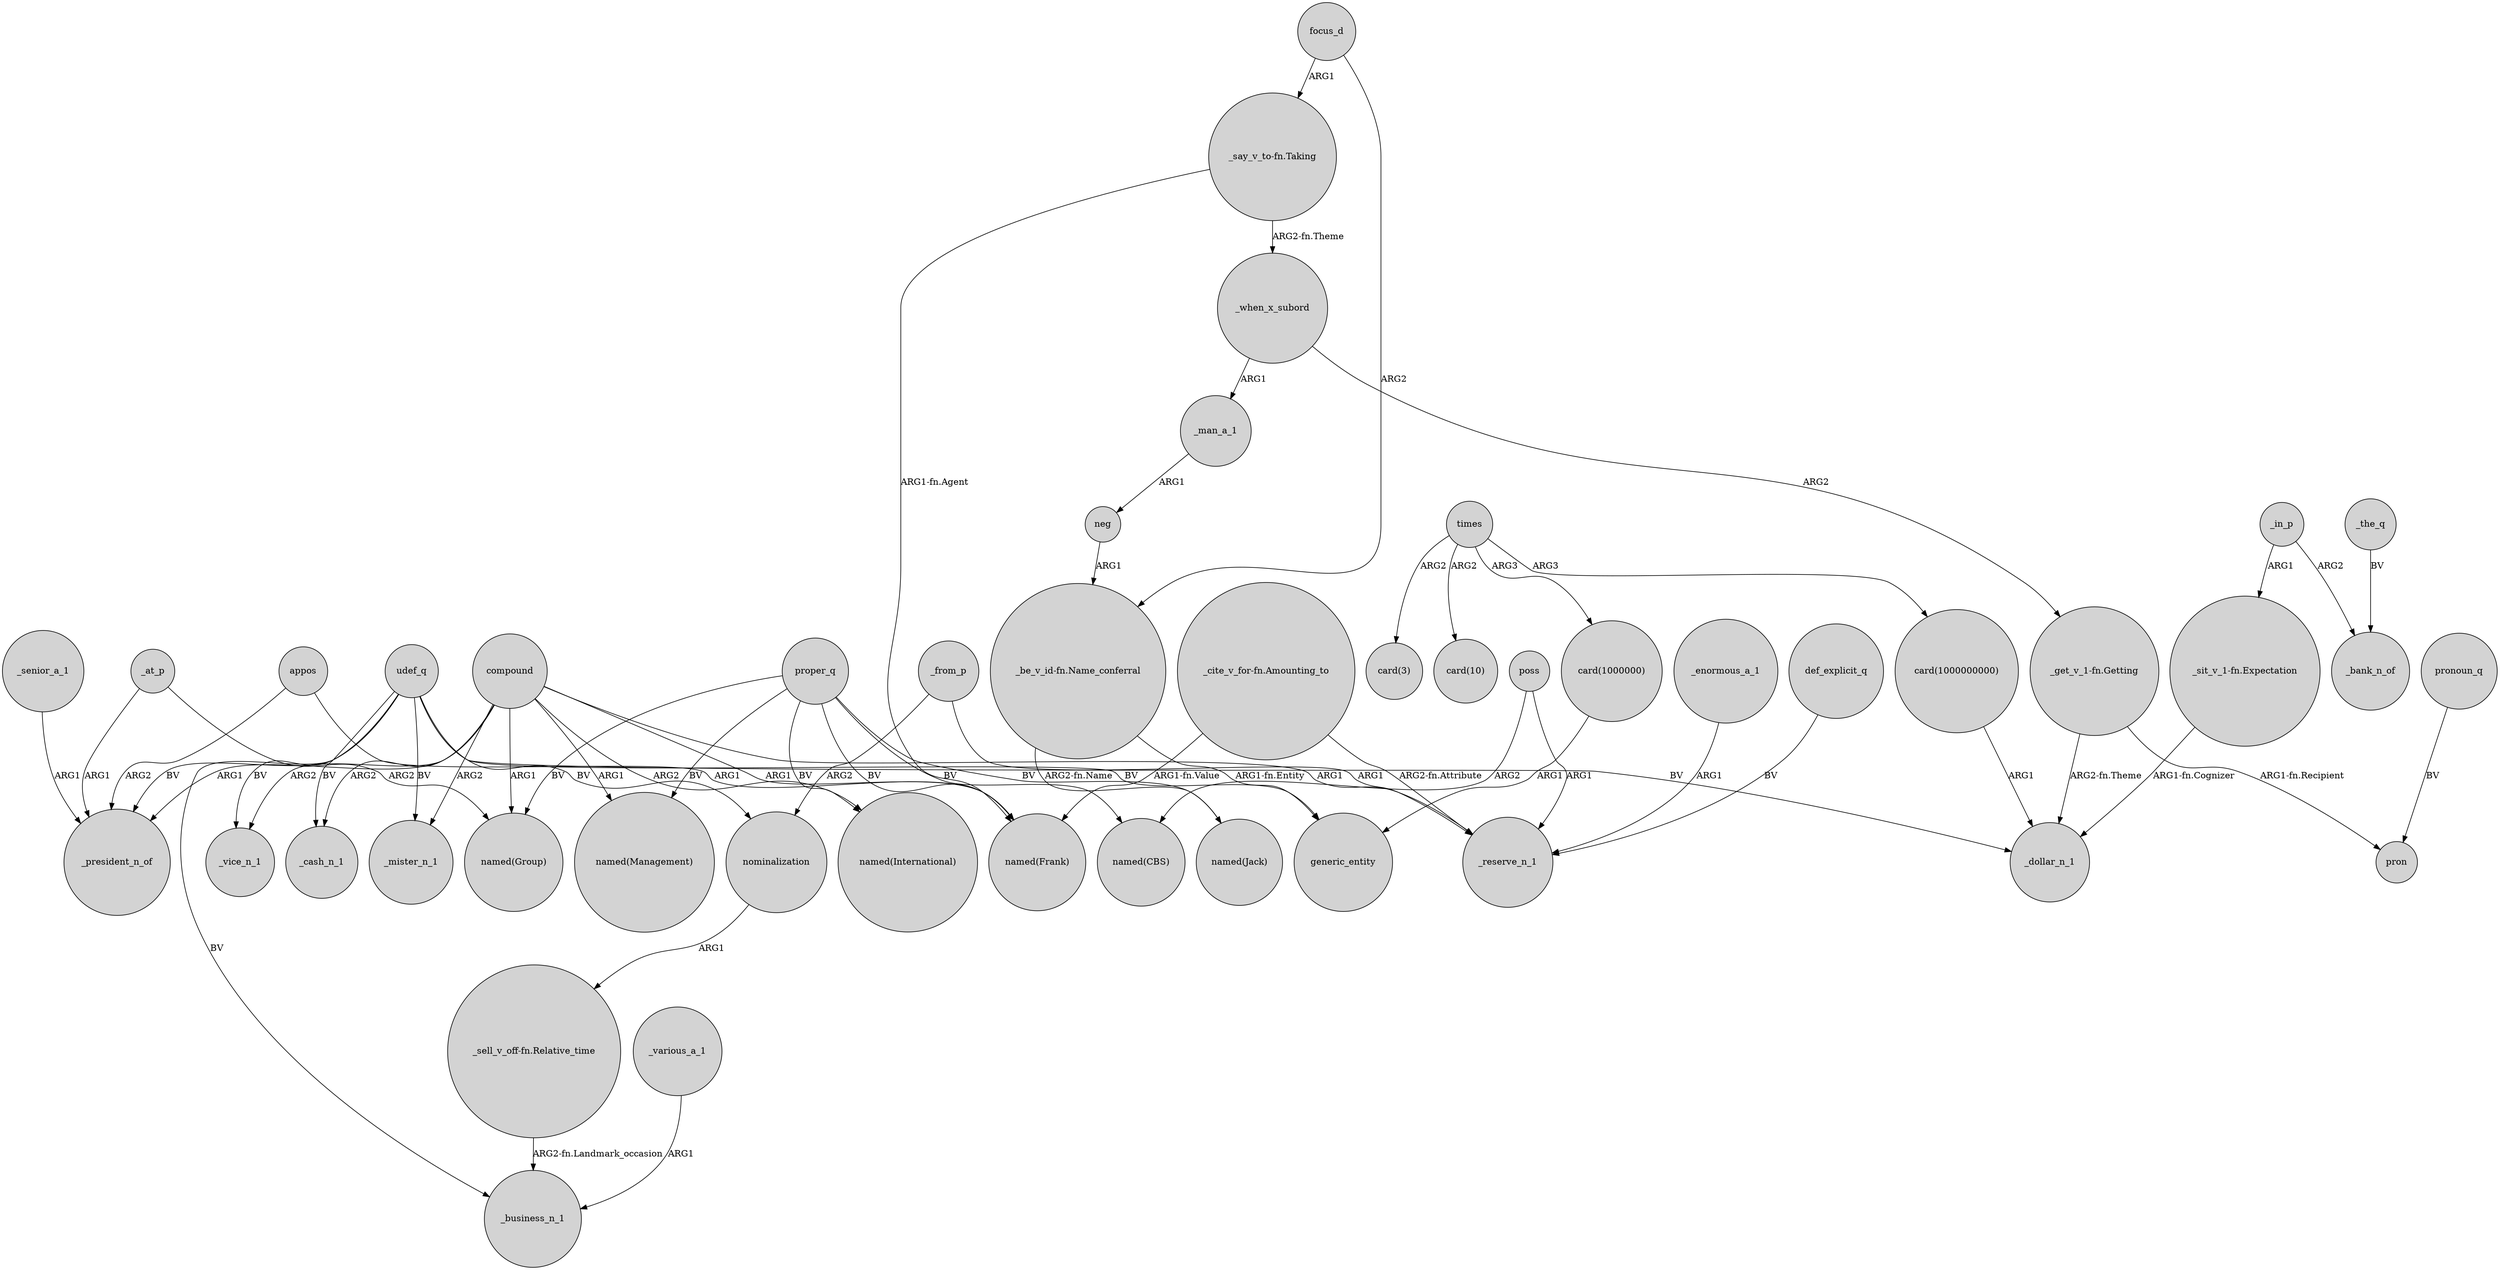 digraph {
	node [shape=circle style=filled]
	compound -> "named(Frank)" [label=ARG1]
	"card(1000000000)" -> _dollar_n_1 [label=ARG1]
	appos -> _president_n_of [label=ARG2]
	udef_q -> _cash_n_1 [label=BV]
	compound -> _mister_n_1 [label=ARG2]
	_the_q -> _bank_n_of [label=BV]
	proper_q -> "named(Jack)" [label=BV]
	_man_a_1 -> neg [label=ARG1]
	compound -> _cash_n_1 [label=ARG2]
	times -> "card(10)" [label=ARG2]
	focus_d -> "_say_v_to-fn.Taking" [label=ARG1]
	compound -> "named(Group)" [label=ARG1]
	compound -> "named(Management)" [label=ARG1]
	"_say_v_to-fn.Taking" -> "named(Frank)" [label="ARG1-fn.Agent"]
	udef_q -> nominalization [label=BV]
	times -> "card(1000000)" [label=ARG3]
	_when_x_subord -> "_get_v_1-fn.Getting" [label=ARG2]
	_in_p -> _bank_n_of [label=ARG2]
	times -> "card(3)" [label=ARG2]
	"_sell_v_off-fn.Relative_time" -> _business_n_1 [label="ARG2-fn.Landmark_occasion"]
	proper_q -> "named(Management)" [label=BV]
	"_cite_v_for-fn.Amounting_to" -> _reserve_n_1 [label="ARG2-fn.Attribute"]
	_enormous_a_1 -> _reserve_n_1 [label=ARG1]
	poss -> "named(CBS)" [label=ARG2]
	udef_q -> _mister_n_1 [label=BV]
	times -> "card(1000000000)" [label=ARG3]
	udef_q -> _business_n_1 [label=BV]
	proper_q -> "named(Group)" [label=BV]
	udef_q -> generic_entity [label=BV]
	_when_x_subord -> _man_a_1 [label=ARG1]
	_from_p -> nominalization [label=ARG2]
	neg -> "_be_v_id-fn.Name_conferral" [label=ARG1]
	"_get_v_1-fn.Getting" -> _dollar_n_1 [label="ARG2-fn.Theme"]
	pronoun_q -> pron [label=BV]
	"card(1000000)" -> generic_entity [label=ARG1]
	udef_q -> _vice_n_1 [label=BV]
	def_explicit_q -> _reserve_n_1 [label=BV]
	proper_q -> "named(Frank)" [label=BV]
	proper_q -> "named(CBS)" [label=BV]
	_various_a_1 -> _business_n_1 [label=ARG1]
	proper_q -> "named(International)" [label=BV]
	_from_p -> _reserve_n_1 [label=ARG1]
	_at_p -> "named(Group)" [label=ARG2]
	udef_q -> _dollar_n_1 [label=BV]
	"_get_v_1-fn.Getting" -> pron [label="ARG1-fn.Recipient"]
	compound -> _reserve_n_1 [label=ARG1]
	"_be_v_id-fn.Name_conferral" -> generic_entity [label="ARG1-fn.Entity"]
	compound -> _vice_n_1 [label=ARG2]
	"_say_v_to-fn.Taking" -> _when_x_subord [label="ARG2-fn.Theme"]
	poss -> _reserve_n_1 [label=ARG1]
	"_cite_v_for-fn.Amounting_to" -> "named(Frank)" [label="ARG1-fn.Value"]
	compound -> _president_n_of [label=ARG1]
	compound -> "named(International)" [label=ARG2]
	_at_p -> _president_n_of [label=ARG1]
	"_sit_v_1-fn.Expectation" -> _dollar_n_1 [label="ARG1-fn.Cognizer"]
	udef_q -> _president_n_of [label=BV]
	_in_p -> "_sit_v_1-fn.Expectation" [label=ARG1]
	nominalization -> "_sell_v_off-fn.Relative_time" [label=ARG1]
	appos -> "named(Frank)" [label=ARG1]
	focus_d -> "_be_v_id-fn.Name_conferral" [label=ARG2]
	_senior_a_1 -> _president_n_of [label=ARG1]
	"_be_v_id-fn.Name_conferral" -> "named(Jack)" [label="ARG2-fn.Name"]
}
